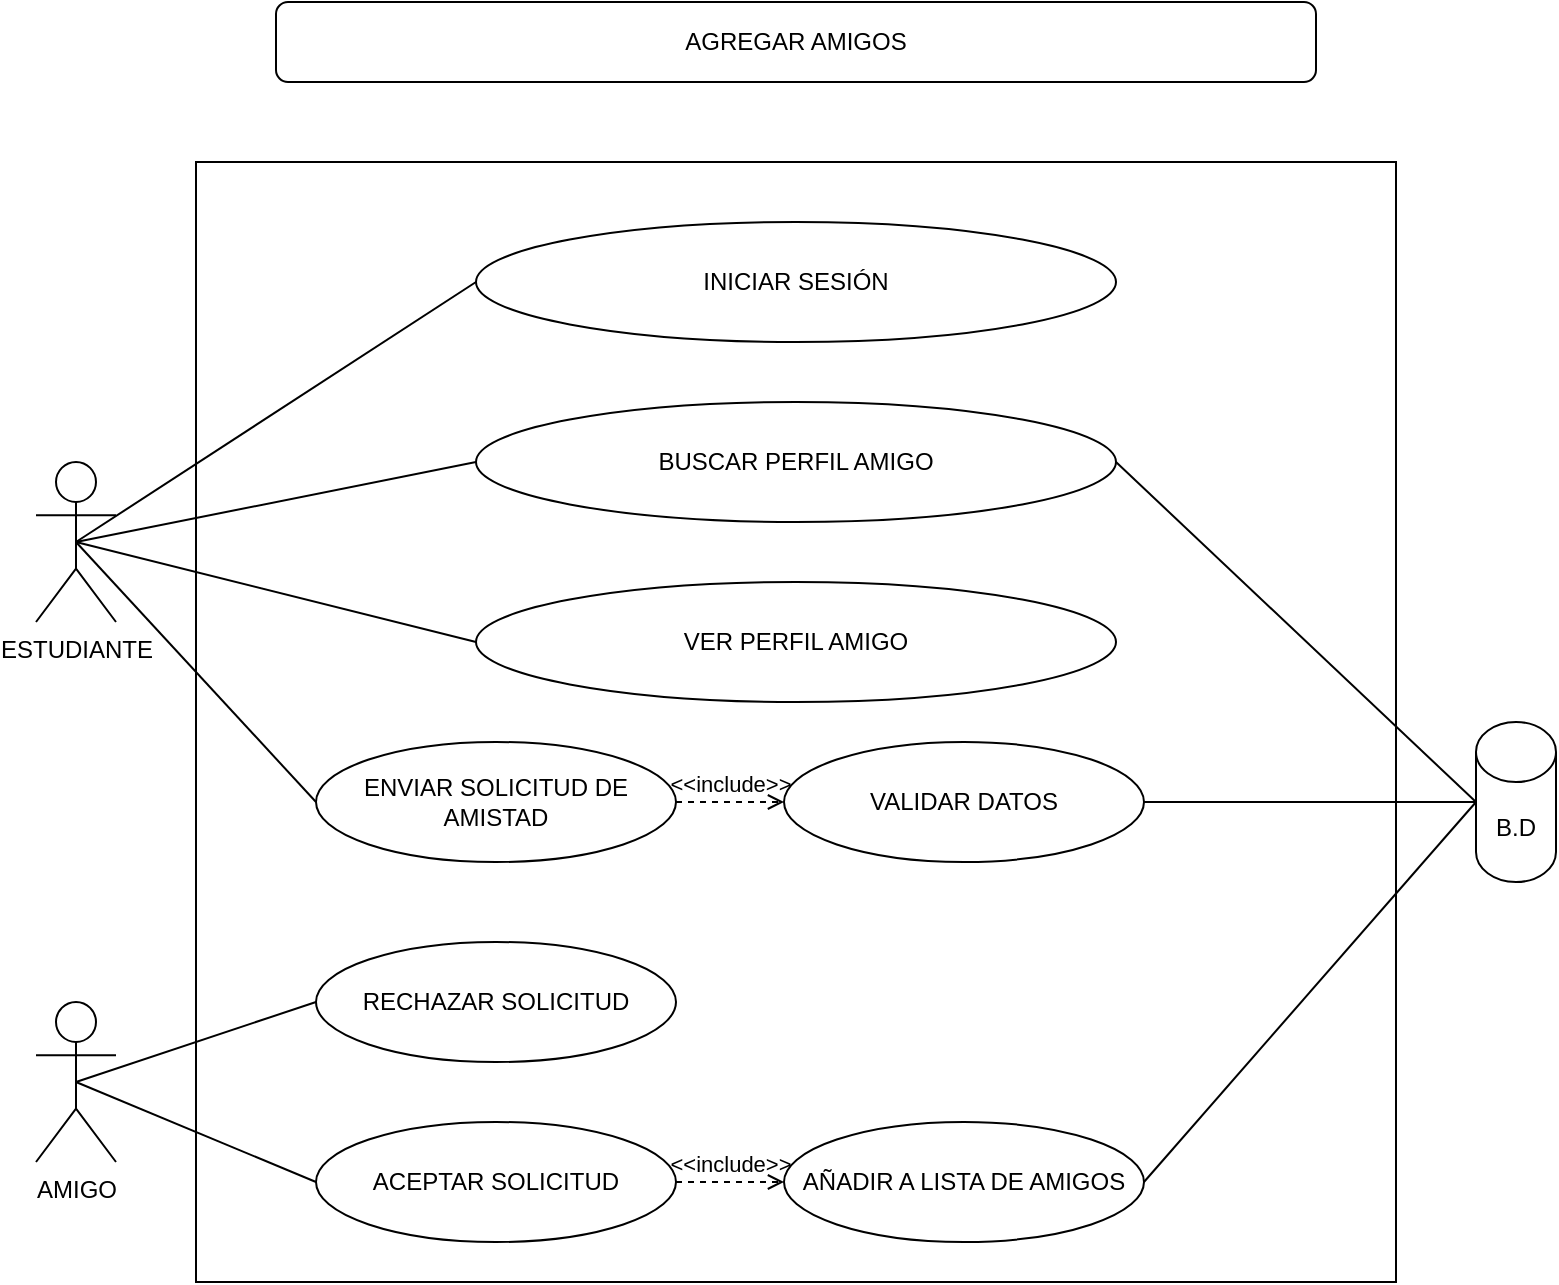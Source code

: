 <mxfile version="15.0.3" type="device"><diagram id="Gijo-0My7NR1wYu2JcJY" name="Page-1"><mxGraphModel dx="1374" dy="794" grid="1" gridSize="10" guides="1" tooltips="1" connect="1" arrows="1" fold="1" page="1" pageScale="1" pageWidth="827" pageHeight="1169" math="0" shadow="0"><root><mxCell id="0"/><mxCell id="1" parent="0"/><mxCell id="hiTgcKTMWz1YwmNwBw-_-1" value="" style="rounded=0;whiteSpace=wrap;html=1;" vertex="1" parent="1"><mxGeometry x="120" y="120" width="600" height="560" as="geometry"/></mxCell><mxCell id="hiTgcKTMWz1YwmNwBw-_-2" value="AGREGAR AMIGOS" style="rounded=1;whiteSpace=wrap;html=1;" vertex="1" parent="1"><mxGeometry x="160" y="40" width="520" height="40" as="geometry"/></mxCell><mxCell id="hiTgcKTMWz1YwmNwBw-_-3" value="ESTUDIANTE" style="shape=umlActor;verticalLabelPosition=bottom;verticalAlign=top;html=1;outlineConnect=0;" vertex="1" parent="1"><mxGeometry x="40" y="270" width="40" height="80" as="geometry"/></mxCell><mxCell id="hiTgcKTMWz1YwmNwBw-_-4" value="B.D" style="shape=cylinder3;whiteSpace=wrap;html=1;boundedLbl=1;backgroundOutline=1;size=15;" vertex="1" parent="1"><mxGeometry x="760" y="400" width="40" height="80" as="geometry"/></mxCell><mxCell id="hiTgcKTMWz1YwmNwBw-_-6" value="AMIGO" style="shape=umlActor;verticalLabelPosition=bottom;verticalAlign=top;html=1;outlineConnect=0;" vertex="1" parent="1"><mxGeometry x="40" y="540" width="40" height="80" as="geometry"/></mxCell><mxCell id="hiTgcKTMWz1YwmNwBw-_-7" value="INICIAR SESIÓN" style="ellipse;whiteSpace=wrap;html=1;" vertex="1" parent="1"><mxGeometry x="260" y="150" width="320" height="60" as="geometry"/></mxCell><mxCell id="hiTgcKTMWz1YwmNwBw-_-8" value="BUSCAR PERFIL AMIGO" style="ellipse;whiteSpace=wrap;html=1;" vertex="1" parent="1"><mxGeometry x="260" y="240" width="320" height="60" as="geometry"/></mxCell><mxCell id="hiTgcKTMWz1YwmNwBw-_-9" value="ENVIAR SOLICITUD DE AMISTAD" style="ellipse;whiteSpace=wrap;html=1;" vertex="1" parent="1"><mxGeometry x="180" y="410" width="180" height="60" as="geometry"/></mxCell><mxCell id="hiTgcKTMWz1YwmNwBw-_-10" value="VALIDAR DATOS" style="ellipse;whiteSpace=wrap;html=1;" vertex="1" parent="1"><mxGeometry x="414" y="410" width="180" height="60" as="geometry"/></mxCell><mxCell id="hiTgcKTMWz1YwmNwBw-_-11" value="" style="endArrow=none;html=1;entryX=0;entryY=0.5;entryDx=0;entryDy=0;exitX=0.5;exitY=0.5;exitDx=0;exitDy=0;exitPerimeter=0;" edge="1" parent="1" source="hiTgcKTMWz1YwmNwBw-_-3" target="hiTgcKTMWz1YwmNwBw-_-7"><mxGeometry width="50" height="50" relative="1" as="geometry"><mxPoint x="390" y="450" as="sourcePoint"/><mxPoint x="440" y="400" as="targetPoint"/></mxGeometry></mxCell><mxCell id="hiTgcKTMWz1YwmNwBw-_-12" value="" style="endArrow=none;html=1;entryX=0;entryY=0.5;entryDx=0;entryDy=0;exitX=0.5;exitY=0.5;exitDx=0;exitDy=0;exitPerimeter=0;" edge="1" parent="1" source="hiTgcKTMWz1YwmNwBw-_-3" target="hiTgcKTMWz1YwmNwBw-_-8"><mxGeometry width="50" height="50" relative="1" as="geometry"><mxPoint x="390" y="450" as="sourcePoint"/><mxPoint x="440" y="400" as="targetPoint"/></mxGeometry></mxCell><mxCell id="hiTgcKTMWz1YwmNwBw-_-13" value="" style="endArrow=none;html=1;entryX=0;entryY=0.5;entryDx=0;entryDy=0;exitX=0.5;exitY=0.5;exitDx=0;exitDy=0;exitPerimeter=0;" edge="1" parent="1" source="hiTgcKTMWz1YwmNwBw-_-3" target="hiTgcKTMWz1YwmNwBw-_-9"><mxGeometry width="50" height="50" relative="1" as="geometry"><mxPoint x="390" y="450" as="sourcePoint"/><mxPoint x="440" y="400" as="targetPoint"/></mxGeometry></mxCell><mxCell id="hiTgcKTMWz1YwmNwBw-_-14" value="&amp;lt;&amp;lt;include&amp;gt;&amp;gt;" style="html=1;verticalAlign=bottom;labelBackgroundColor=none;endArrow=open;endFill=0;dashed=1;exitX=1;exitY=0.5;exitDx=0;exitDy=0;entryX=0;entryY=0.5;entryDx=0;entryDy=0;" edge="1" parent="1" source="hiTgcKTMWz1YwmNwBw-_-9" target="hiTgcKTMWz1YwmNwBw-_-10"><mxGeometry width="160" relative="1" as="geometry"><mxPoint x="330" y="420" as="sourcePoint"/><mxPoint x="490" y="420" as="targetPoint"/></mxGeometry></mxCell><mxCell id="hiTgcKTMWz1YwmNwBw-_-15" value="" style="endArrow=none;html=1;entryX=1;entryY=0.5;entryDx=0;entryDy=0;exitX=0;exitY=0.5;exitDx=0;exitDy=0;exitPerimeter=0;" edge="1" parent="1" source="hiTgcKTMWz1YwmNwBw-_-4" target="hiTgcKTMWz1YwmNwBw-_-8"><mxGeometry width="50" height="50" relative="1" as="geometry"><mxPoint x="390" y="450" as="sourcePoint"/><mxPoint x="440" y="400" as="targetPoint"/></mxGeometry></mxCell><mxCell id="hiTgcKTMWz1YwmNwBw-_-16" value="" style="endArrow=none;html=1;entryX=0;entryY=0.5;entryDx=0;entryDy=0;entryPerimeter=0;exitX=1;exitY=0.5;exitDx=0;exitDy=0;" edge="1" parent="1" source="hiTgcKTMWz1YwmNwBw-_-10" target="hiTgcKTMWz1YwmNwBw-_-4"><mxGeometry width="50" height="50" relative="1" as="geometry"><mxPoint x="390" y="450" as="sourcePoint"/><mxPoint x="440" y="400" as="targetPoint"/></mxGeometry></mxCell><mxCell id="hiTgcKTMWz1YwmNwBw-_-17" value="RECHAZAR SOLICITUD" style="ellipse;whiteSpace=wrap;html=1;" vertex="1" parent="1"><mxGeometry x="180" y="510" width="180" height="60" as="geometry"/></mxCell><mxCell id="hiTgcKTMWz1YwmNwBw-_-18" value="ACEPTAR SOLICITUD" style="ellipse;whiteSpace=wrap;html=1;" vertex="1" parent="1"><mxGeometry x="180" y="600" width="180" height="60" as="geometry"/></mxCell><mxCell id="hiTgcKTMWz1YwmNwBw-_-19" value="AÑADIR A LISTA DE AMIGOS" style="ellipse;whiteSpace=wrap;html=1;" vertex="1" parent="1"><mxGeometry x="414" y="600" width="180" height="60" as="geometry"/></mxCell><mxCell id="hiTgcKTMWz1YwmNwBw-_-20" value="&amp;lt;&amp;lt;include&amp;gt;&amp;gt;" style="html=1;verticalAlign=bottom;labelBackgroundColor=none;endArrow=open;endFill=0;dashed=1;exitX=1;exitY=0.5;exitDx=0;exitDy=0;entryX=0;entryY=0.5;entryDx=0;entryDy=0;" edge="1" parent="1" target="hiTgcKTMWz1YwmNwBw-_-19" source="hiTgcKTMWz1YwmNwBw-_-18"><mxGeometry width="160" relative="1" as="geometry"><mxPoint x="386" y="530" as="sourcePoint"/><mxPoint x="576" y="580" as="targetPoint"/></mxGeometry></mxCell><mxCell id="hiTgcKTMWz1YwmNwBw-_-21" value="" style="endArrow=none;html=1;entryX=0;entryY=0.5;entryDx=0;entryDy=0;entryPerimeter=0;exitX=1;exitY=0.5;exitDx=0;exitDy=0;" edge="1" parent="1" source="hiTgcKTMWz1YwmNwBw-_-19" target="hiTgcKTMWz1YwmNwBw-_-4"><mxGeometry width="50" height="50" relative="1" as="geometry"><mxPoint x="390" y="450" as="sourcePoint"/><mxPoint x="440" y="400" as="targetPoint"/></mxGeometry></mxCell><mxCell id="hiTgcKTMWz1YwmNwBw-_-22" value="" style="endArrow=none;html=1;exitX=0.5;exitY=0.5;exitDx=0;exitDy=0;exitPerimeter=0;entryX=0;entryY=0.5;entryDx=0;entryDy=0;" edge="1" parent="1" source="hiTgcKTMWz1YwmNwBw-_-6" target="hiTgcKTMWz1YwmNwBw-_-17"><mxGeometry width="50" height="50" relative="1" as="geometry"><mxPoint x="390" y="450" as="sourcePoint"/><mxPoint x="440" y="400" as="targetPoint"/></mxGeometry></mxCell><mxCell id="hiTgcKTMWz1YwmNwBw-_-23" value="" style="endArrow=none;html=1;exitX=0.5;exitY=0.5;exitDx=0;exitDy=0;exitPerimeter=0;entryX=0;entryY=0.5;entryDx=0;entryDy=0;" edge="1" parent="1" source="hiTgcKTMWz1YwmNwBw-_-6" target="hiTgcKTMWz1YwmNwBw-_-18"><mxGeometry width="50" height="50" relative="1" as="geometry"><mxPoint x="390" y="450" as="sourcePoint"/><mxPoint x="440" y="400" as="targetPoint"/></mxGeometry></mxCell><mxCell id="hiTgcKTMWz1YwmNwBw-_-29" value="VER PERFIL AMIGO" style="ellipse;whiteSpace=wrap;html=1;" vertex="1" parent="1"><mxGeometry x="260" y="330" width="320" height="60" as="geometry"/></mxCell><mxCell id="hiTgcKTMWz1YwmNwBw-_-30" value="" style="endArrow=none;html=1;entryX=0.5;entryY=0.5;entryDx=0;entryDy=0;entryPerimeter=0;exitX=0;exitY=0.5;exitDx=0;exitDy=0;" edge="1" parent="1" source="hiTgcKTMWz1YwmNwBw-_-29" target="hiTgcKTMWz1YwmNwBw-_-3"><mxGeometry width="50" height="50" relative="1" as="geometry"><mxPoint x="390" y="570" as="sourcePoint"/><mxPoint x="440" y="520" as="targetPoint"/></mxGeometry></mxCell></root></mxGraphModel></diagram></mxfile>